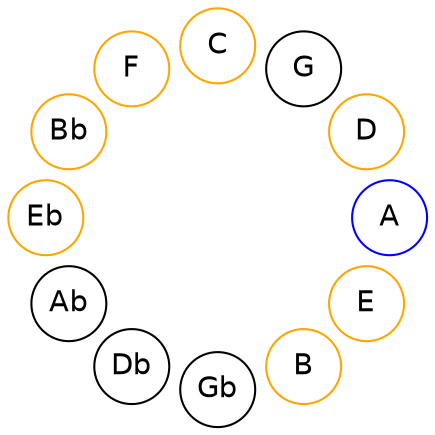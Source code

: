 
graph {

layout = circo;
mindist = .1

node [shape = circle, fontname = Helvetica, margin = 0]
edge [style=invis]

subgraph 1 {
	E -- B -- Gb -- Db -- Ab -- Eb -- Bb -- F -- C -- G -- D -- A -- E
}

E [color=orange];
B [color=orange];
Eb [color=orange];
Bb [color=orange];
F [color=orange];
C [color=orange];
D [color=orange];
A [color=blue];
}

